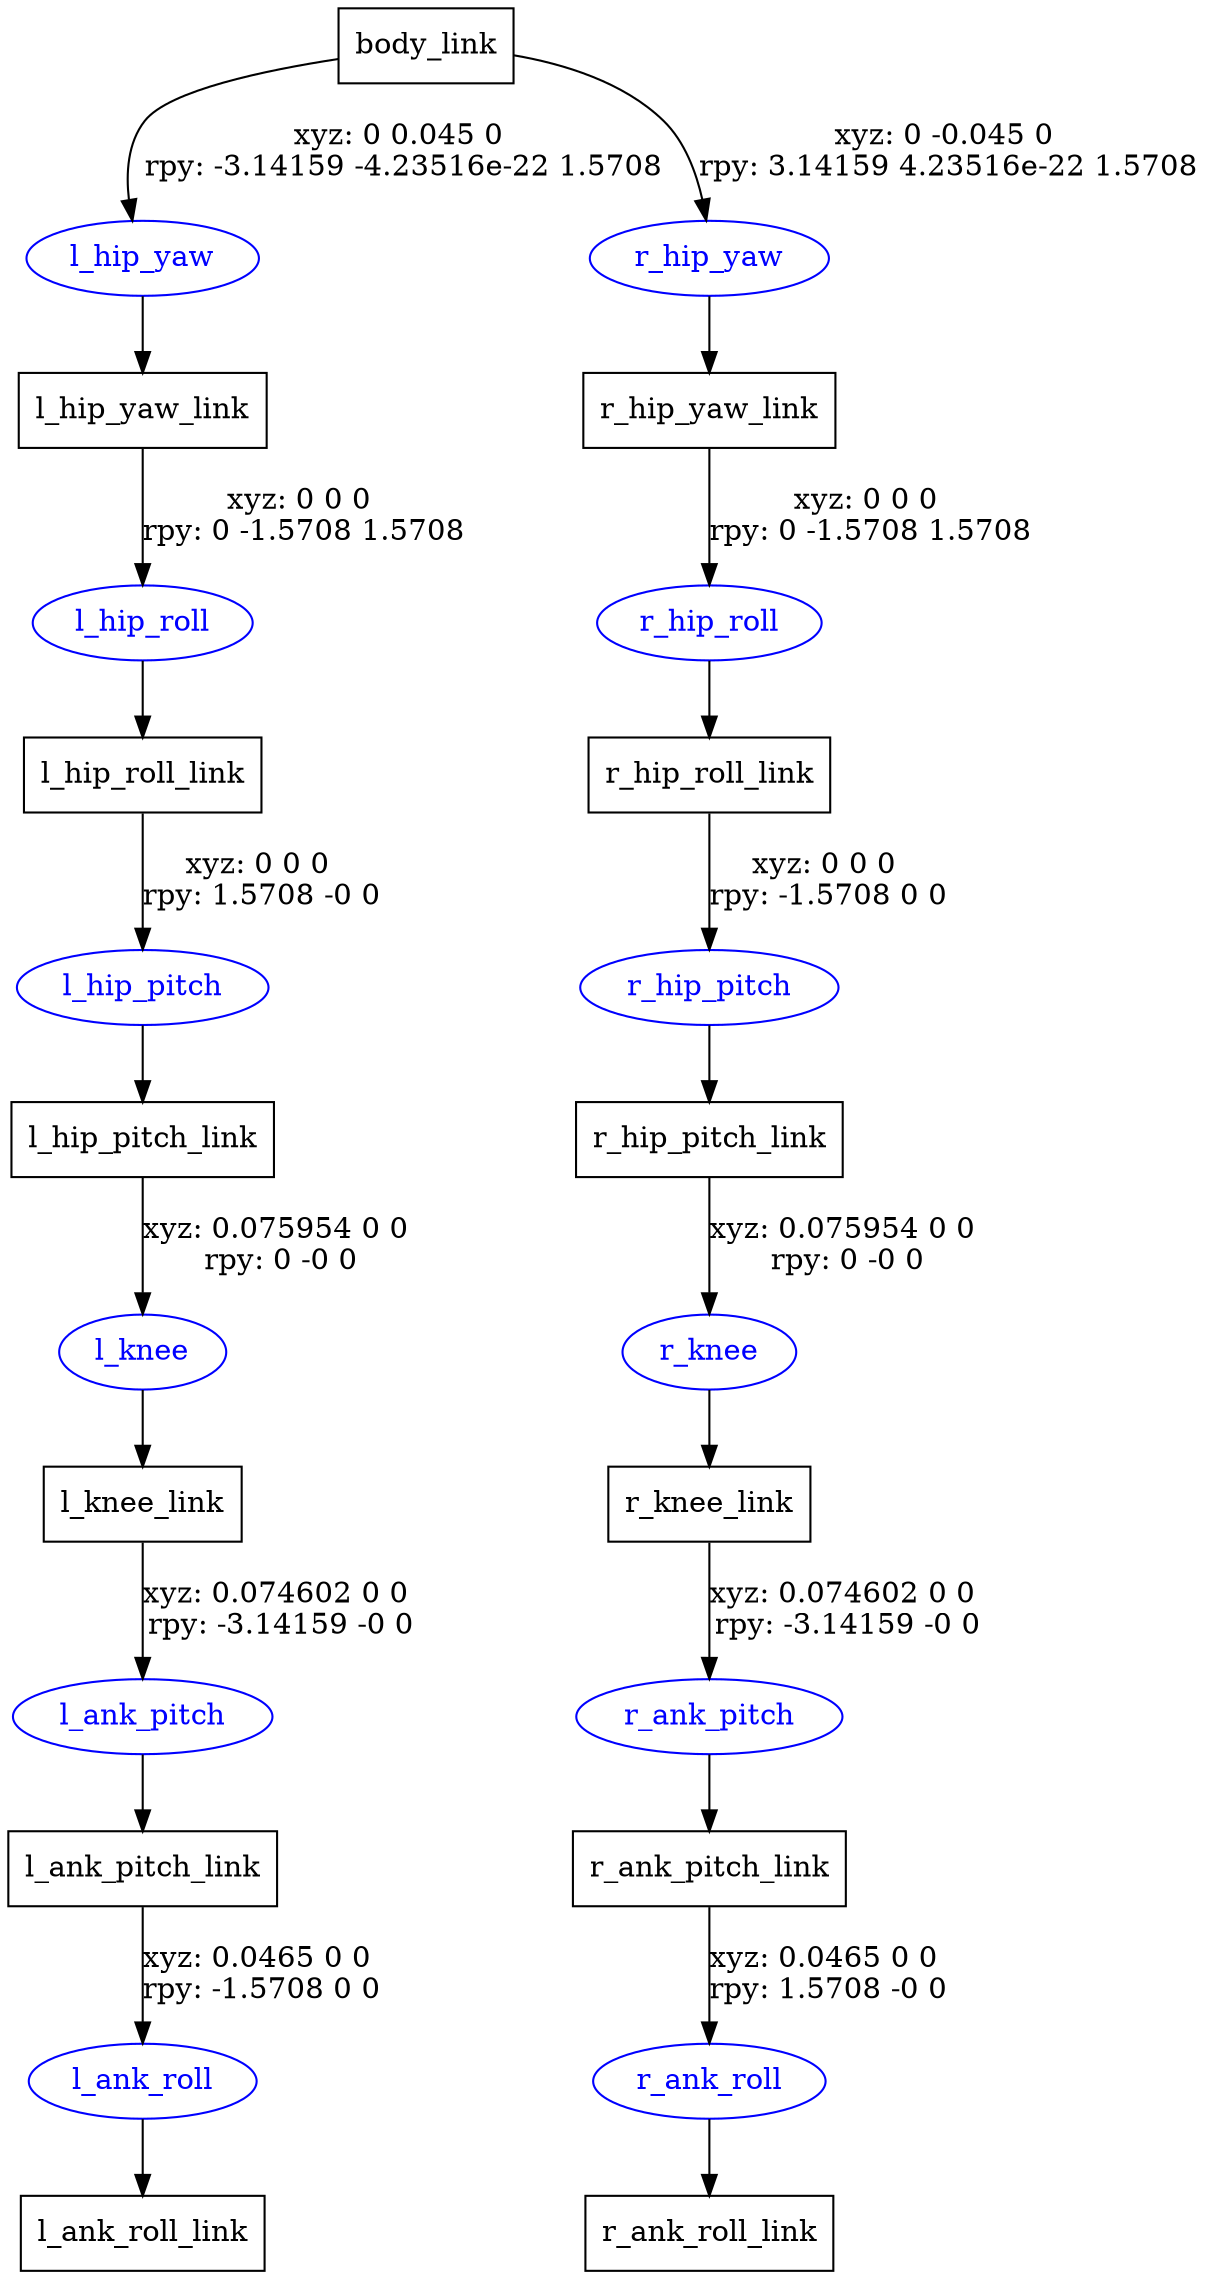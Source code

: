 digraph G {
node [shape=box];
"body_link" [label="body_link"];
"l_hip_yaw_link" [label="l_hip_yaw_link"];
"l_hip_roll_link" [label="l_hip_roll_link"];
"l_hip_pitch_link" [label="l_hip_pitch_link"];
"l_knee_link" [label="l_knee_link"];
"l_ank_pitch_link" [label="l_ank_pitch_link"];
"l_ank_roll_link" [label="l_ank_roll_link"];
"r_hip_yaw_link" [label="r_hip_yaw_link"];
"r_hip_roll_link" [label="r_hip_roll_link"];
"r_hip_pitch_link" [label="r_hip_pitch_link"];
"r_knee_link" [label="r_knee_link"];
"r_ank_pitch_link" [label="r_ank_pitch_link"];
"r_ank_roll_link" [label="r_ank_roll_link"];
node [shape=ellipse, color=blue, fontcolor=blue];
"body_link" -> "l_hip_yaw" [label="xyz: 0 0.045 0 \nrpy: -3.14159 -4.23516e-22 1.5708"]
"l_hip_yaw" -> "l_hip_yaw_link"
"l_hip_yaw_link" -> "l_hip_roll" [label="xyz: 0 0 0 \nrpy: 0 -1.5708 1.5708"]
"l_hip_roll" -> "l_hip_roll_link"
"l_hip_roll_link" -> "l_hip_pitch" [label="xyz: 0 0 0 \nrpy: 1.5708 -0 0"]
"l_hip_pitch" -> "l_hip_pitch_link"
"l_hip_pitch_link" -> "l_knee" [label="xyz: 0.075954 0 0 \nrpy: 0 -0 0"]
"l_knee" -> "l_knee_link"
"l_knee_link" -> "l_ank_pitch" [label="xyz: 0.074602 0 0 \nrpy: -3.14159 -0 0"]
"l_ank_pitch" -> "l_ank_pitch_link"
"l_ank_pitch_link" -> "l_ank_roll" [label="xyz: 0.0465 0 0 \nrpy: -1.5708 0 0"]
"l_ank_roll" -> "l_ank_roll_link"
"body_link" -> "r_hip_yaw" [label="xyz: 0 -0.045 0 \nrpy: 3.14159 4.23516e-22 1.5708"]
"r_hip_yaw" -> "r_hip_yaw_link"
"r_hip_yaw_link" -> "r_hip_roll" [label="xyz: 0 0 0 \nrpy: 0 -1.5708 1.5708"]
"r_hip_roll" -> "r_hip_roll_link"
"r_hip_roll_link" -> "r_hip_pitch" [label="xyz: 0 0 0 \nrpy: -1.5708 0 0"]
"r_hip_pitch" -> "r_hip_pitch_link"
"r_hip_pitch_link" -> "r_knee" [label="xyz: 0.075954 0 0 \nrpy: 0 -0 0"]
"r_knee" -> "r_knee_link"
"r_knee_link" -> "r_ank_pitch" [label="xyz: 0.074602 0 0 \nrpy: -3.14159 -0 0"]
"r_ank_pitch" -> "r_ank_pitch_link"
"r_ank_pitch_link" -> "r_ank_roll" [label="xyz: 0.0465 0 0 \nrpy: 1.5708 -0 0"]
"r_ank_roll" -> "r_ank_roll_link"
}
